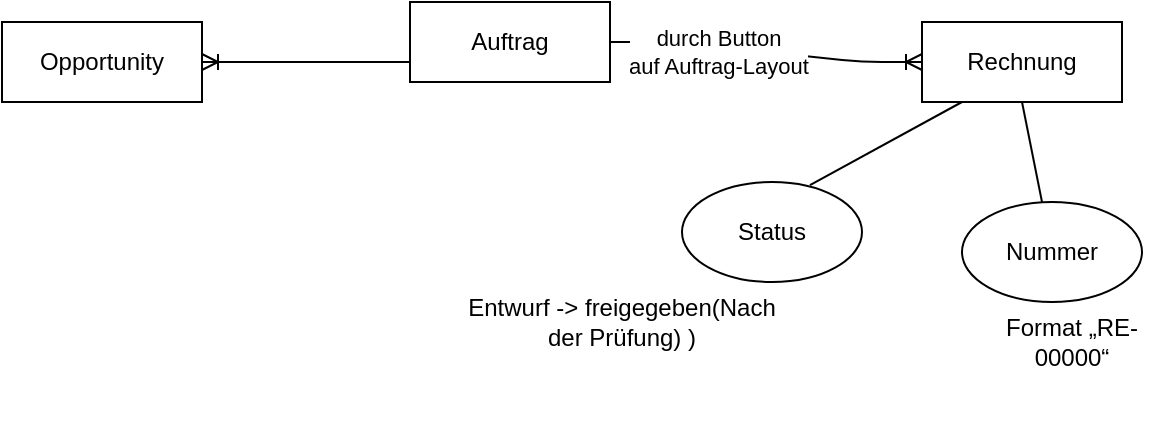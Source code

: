 <mxfile version="14.7.7" type="github">
  <diagram id="zpWr9lhcz-H4dS4IHWAz" name="Page-1">
    <mxGraphModel dx="1038" dy="556" grid="1" gridSize="10" guides="1" tooltips="1" connect="1" arrows="1" fold="1" page="1" pageScale="1" pageWidth="827" pageHeight="1169" math="0" shadow="0">
      <root>
        <mxCell id="0" />
        <mxCell id="1" parent="0" />
        <mxCell id="6WLw751Yr984MGR5i2kP-1" value="Opportunity" style="whiteSpace=wrap;html=1;align=center;" vertex="1" parent="1">
          <mxGeometry x="160" y="130" width="100" height="40" as="geometry" />
        </mxCell>
        <mxCell id="6WLw751Yr984MGR5i2kP-2" value="Auftrag" style="whiteSpace=wrap;html=1;align=center;" vertex="1" parent="1">
          <mxGeometry x="364" y="120" width="100" height="40" as="geometry" />
        </mxCell>
        <mxCell id="6WLw751Yr984MGR5i2kP-4" value="" style="edgeStyle=entityRelationEdgeStyle;fontSize=12;html=1;endArrow=ERoneToMany;entryX=1;entryY=0.5;entryDx=0;entryDy=0;exitX=0;exitY=0.75;exitDx=0;exitDy=0;" edge="1" parent="1" source="6WLw751Yr984MGR5i2kP-2" target="6WLw751Yr984MGR5i2kP-1">
          <mxGeometry width="100" height="100" relative="1" as="geometry">
            <mxPoint x="350" y="230" as="sourcePoint" />
            <mxPoint x="340" y="240" as="targetPoint" />
          </mxGeometry>
        </mxCell>
        <mxCell id="6WLw751Yr984MGR5i2kP-5" value="Rechnung" style="whiteSpace=wrap;html=1;align=center;" vertex="1" parent="1">
          <mxGeometry x="620" y="130" width="100" height="40" as="geometry" />
        </mxCell>
        <mxCell id="6WLw751Yr984MGR5i2kP-7" value="" style="edgeStyle=entityRelationEdgeStyle;fontSize=12;html=1;endArrow=ERoneToMany;exitX=1;exitY=0.5;exitDx=0;exitDy=0;entryX=0;entryY=0.5;entryDx=0;entryDy=0;" edge="1" parent="1" source="6WLw751Yr984MGR5i2kP-2" target="6WLw751Yr984MGR5i2kP-5">
          <mxGeometry width="100" height="100" relative="1" as="geometry">
            <mxPoint x="510" y="150" as="sourcePoint" />
            <mxPoint x="600" y="150" as="targetPoint" />
          </mxGeometry>
        </mxCell>
        <mxCell id="6WLw751Yr984MGR5i2kP-9" value="durch Button&lt;br&gt;auf Auftrag-Layout" style="edgeLabel;html=1;align=center;verticalAlign=middle;resizable=0;points=[];" vertex="1" connectable="0" parent="6WLw751Yr984MGR5i2kP-7">
          <mxGeometry x="-0.302" y="-2" relative="1" as="geometry">
            <mxPoint as="offset" />
          </mxGeometry>
        </mxCell>
        <mxCell id="6WLw751Yr984MGR5i2kP-10" value="Status" style="ellipse;whiteSpace=wrap;html=1;" vertex="1" parent="1">
          <mxGeometry x="500" y="210" width="90" height="50" as="geometry" />
        </mxCell>
        <mxCell id="6WLw751Yr984MGR5i2kP-12" value="" style="endArrow=none;html=1;exitX=0.711;exitY=0.032;exitDx=0;exitDy=0;exitPerimeter=0;" edge="1" parent="1" source="6WLw751Yr984MGR5i2kP-10">
          <mxGeometry width="50" height="50" relative="1" as="geometry">
            <mxPoint x="590" y="220" as="sourcePoint" />
            <mxPoint x="640" y="170" as="targetPoint" />
          </mxGeometry>
        </mxCell>
        <mxCell id="6WLw751Yr984MGR5i2kP-17" value="&lt;span style=&quot;color: rgba(0 , 0 , 0 , 0) ; font-family: monospace ; font-size: 0px&quot;&gt;%3CmxGraphModel%3E%3Croot%3E%3CmxCell%20id%3D%220%22%2F%3E%3CmxCell%20id%3D%221%22%20parent%3D%220%22%2F%3E%3CmxCell%20id%3D%222%22%20value%3D%22%26lt%3Bh1%20style%3D%26quot%3Btext-align%3A%20left%26quot%3B%26gt%3B%26lt%3Bspan%20style%3D%26quot%3Bfont-family%3A%20%26amp%3B%2334%3Bverdana%26amp%3B%2334%3B%20%2C%20%26amp%3B%2334%3Bgeneva%26amp%3B%2334%3B%20%2C%20sans-serif%20%3B%20font-size%3A%2012px%20%3B%20font-weight%3A%20400%26quot%3B%26gt%3BEntwurf%20-%26amp%3Bgt%3B%20Freigeben%26lt%3B%2Fspan%26gt%3B.%26lt%3B%2Fh1%26gt%3B%22%20style%3D%22text%3Bhtml%3D1%3BstrokeColor%3Dnone%3BfillColor%3Dnone%3Balign%3Dcenter%3BverticalAlign%3Dmiddle%3BwhiteSpace%3Dwrap%3Brounded%3D0%3B%22%20vertex%3D%221%22%20parent%3D%221%22%3E%3CmxGeometry%20x%3D%22414%22%20y%3D%22260%22%20width%3D%22170%22%20height%3D%2220%22%20as%3D%22geometry%22%2F%3E%3C%2FmxCell%3E%3C%2Froot%3E%3C%2FmxGraphModel%3E&lt;/span&gt;" style="text;html=1;strokeColor=none;fillColor=none;align=center;verticalAlign=middle;whiteSpace=wrap;rounded=0;" vertex="1" parent="1">
          <mxGeometry x="450" y="280" width="40" height="20" as="geometry" />
        </mxCell>
        <mxCell id="6WLw751Yr984MGR5i2kP-19" value="Entwurf -&amp;gt; freigegeben(Nach der Prüfung) )" style="text;html=1;strokeColor=none;fillColor=none;align=center;verticalAlign=middle;whiteSpace=wrap;rounded=0;" vertex="1" parent="1">
          <mxGeometry x="385" y="230" width="170" height="100" as="geometry" />
        </mxCell>
        <mxCell id="6WLw751Yr984MGR5i2kP-20" value="Nummer" style="ellipse;whiteSpace=wrap;html=1;" vertex="1" parent="1">
          <mxGeometry x="640" y="220" width="90" height="50" as="geometry" />
        </mxCell>
        <mxCell id="6WLw751Yr984MGR5i2kP-23" value="" style="endArrow=none;html=1;entryX=0.5;entryY=1;entryDx=0;entryDy=0;" edge="1" parent="1" source="6WLw751Yr984MGR5i2kP-20" target="6WLw751Yr984MGR5i2kP-5">
          <mxGeometry width="50" height="50" relative="1" as="geometry">
            <mxPoint x="620" y="240" as="sourcePoint" />
            <mxPoint x="670" y="190" as="targetPoint" />
          </mxGeometry>
        </mxCell>
        <mxCell id="6WLw751Yr984MGR5i2kP-24" value="&lt;span style=&quot;font-size: 9pt ; font-family: &amp;#34;verdana&amp;#34; , sans-serif&quot;&gt;Format „RE-00000“&lt;/span&gt;" style="text;html=1;strokeColor=none;fillColor=none;align=center;verticalAlign=middle;whiteSpace=wrap;rounded=0;" vertex="1" parent="1">
          <mxGeometry x="650" y="280" width="90" height="20" as="geometry" />
        </mxCell>
      </root>
    </mxGraphModel>
  </diagram>
</mxfile>
